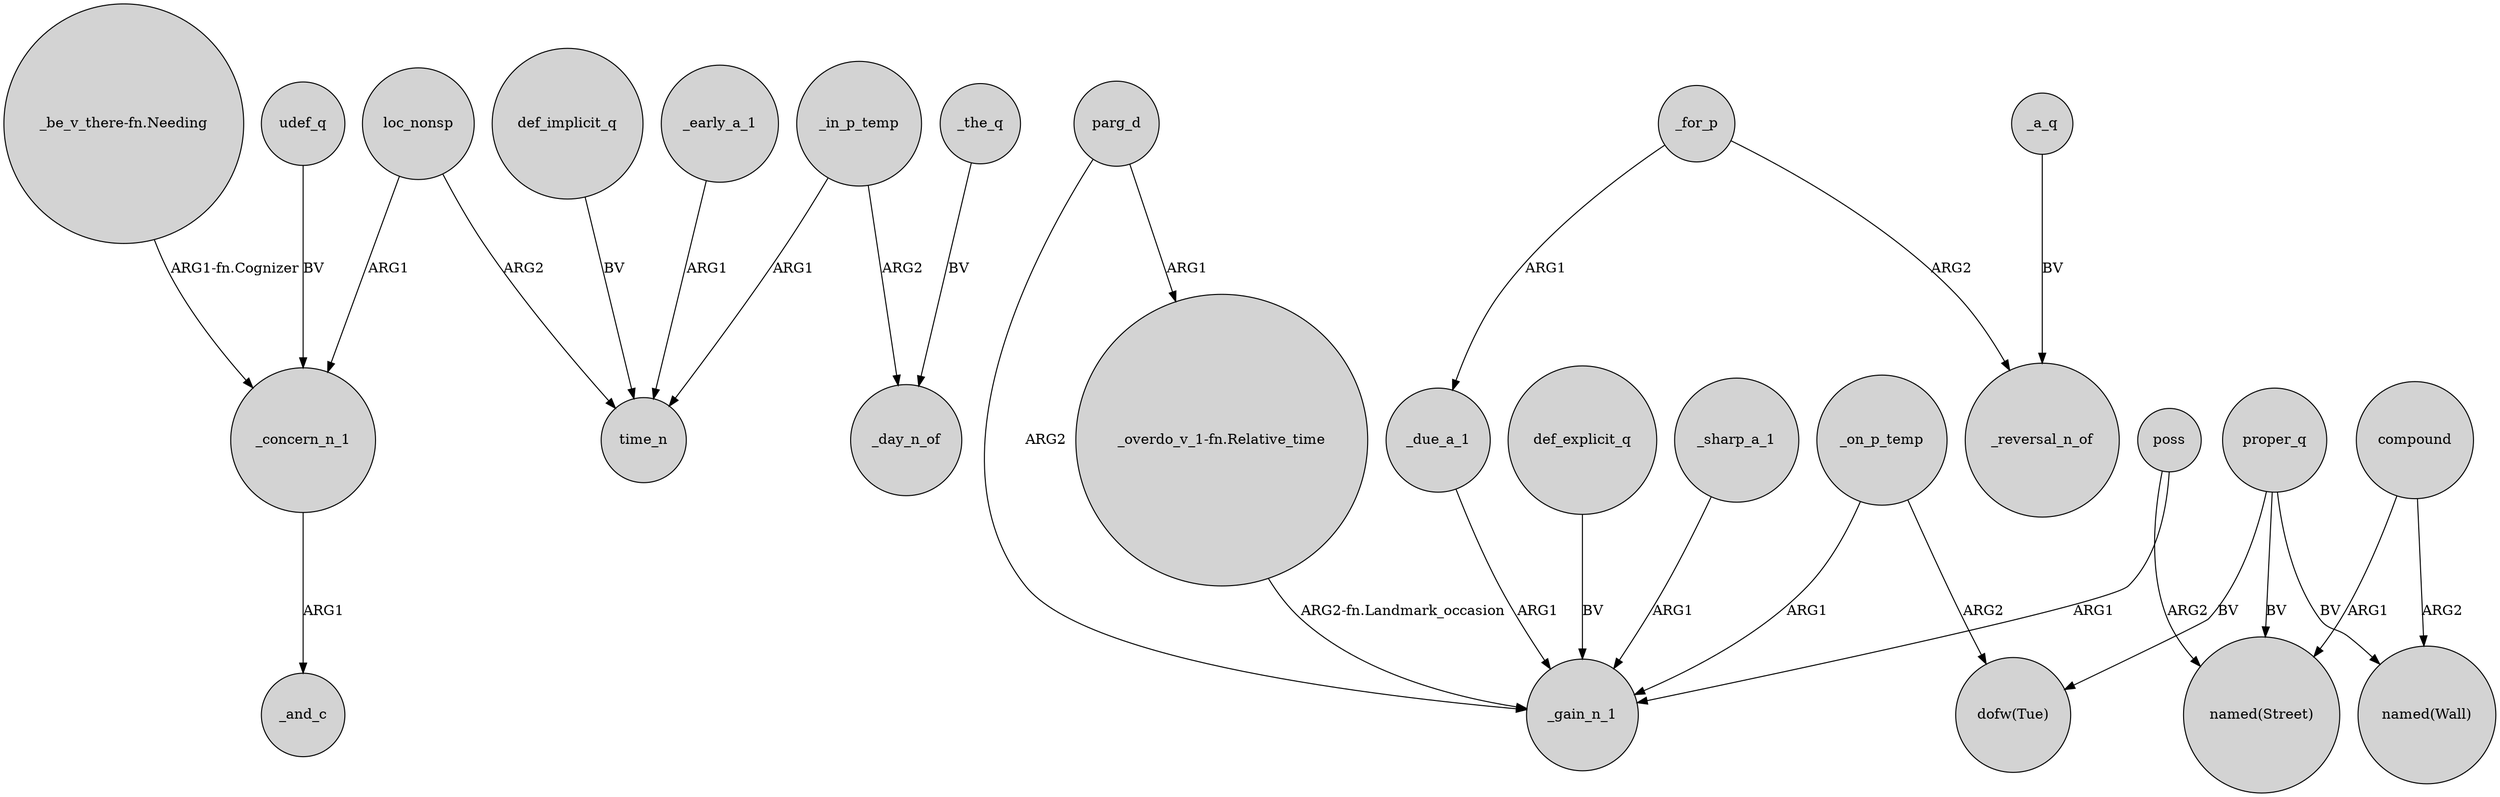 digraph {
	node [shape=circle style=filled]
	_early_a_1 -> time_n [label=ARG1]
	_concern_n_1 -> _and_c [label=ARG1]
	poss -> _gain_n_1 [label=ARG1]
	_due_a_1 -> _gain_n_1 [label=ARG1]
	_for_p -> _due_a_1 [label=ARG1]
	_for_p -> _reversal_n_of [label=ARG2]
	parg_d -> _gain_n_1 [label=ARG2]
	def_explicit_q -> _gain_n_1 [label=BV]
	_on_p_temp -> "dofw(Tue)" [label=ARG2]
	_a_q -> _reversal_n_of [label=BV]
	_sharp_a_1 -> _gain_n_1 [label=ARG1]
	loc_nonsp -> _concern_n_1 [label=ARG1]
	compound -> "named(Wall)" [label=ARG2]
	"_be_v_there-fn.Needing" -> _concern_n_1 [label="ARG1-fn.Cognizer"]
	"_overdo_v_1-fn.Relative_time" -> _gain_n_1 [label="ARG2-fn.Landmark_occasion"]
	_the_q -> _day_n_of [label=BV]
	compound -> "named(Street)" [label=ARG1]
	poss -> "named(Street)" [label=ARG2]
	_in_p_temp -> time_n [label=ARG1]
	proper_q -> "dofw(Tue)" [label=BV]
	proper_q -> "named(Wall)" [label=BV]
	_on_p_temp -> _gain_n_1 [label=ARG1]
	udef_q -> _concern_n_1 [label=BV]
	_in_p_temp -> _day_n_of [label=ARG2]
	loc_nonsp -> time_n [label=ARG2]
	parg_d -> "_overdo_v_1-fn.Relative_time" [label=ARG1]
	proper_q -> "named(Street)" [label=BV]
	def_implicit_q -> time_n [label=BV]
}

